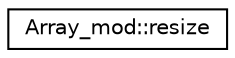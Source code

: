 digraph "Graphical Class Hierarchy"
{
 // LATEX_PDF_SIZE
  edge [fontname="Helvetica",fontsize="10",labelfontname="Helvetica",labelfontsize="10"];
  node [fontname="Helvetica",fontsize="10",shape=record];
  rankdir="LR";
  Node0 [label="Array_mod::resize",height=0.2,width=0.4,color="black", fillcolor="white", style="filled",URL="$interfaceArray__mod_1_1resize.html",tooltip=" "];
}
